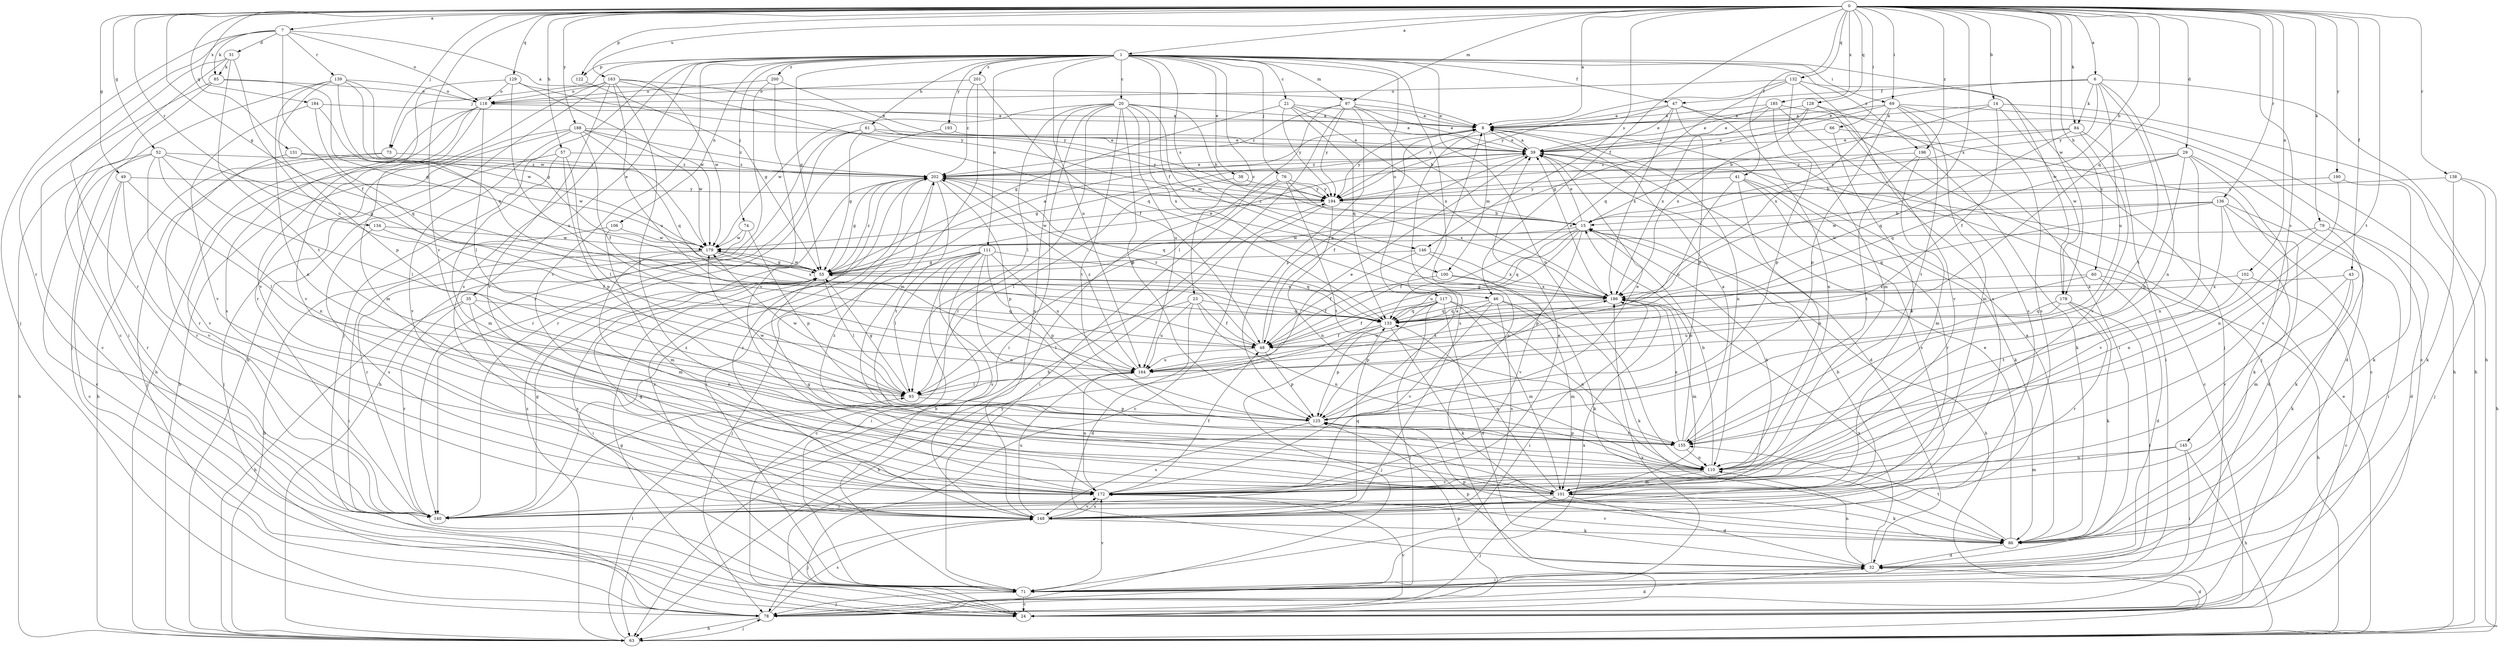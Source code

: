 strict digraph  {
0;
1;
6;
7;
8;
14;
15;
20;
21;
23;
24;
29;
31;
32;
35;
38;
39;
41;
43;
46;
47;
48;
49;
52;
55;
57;
60;
61;
63;
66;
69;
71;
73;
74;
76;
78;
79;
84;
85;
86;
93;
97;
100;
101;
102;
106;
110;
111;
117;
118;
122;
125;
128;
129;
131;
132;
133;
134;
136;
138;
139;
140;
145;
146;
148;
155;
163;
164;
172;
178;
179;
184;
185;
186;
188;
190;
193;
194;
196;
200;
201;
202;
0 -> 1  [label=a];
0 -> 6  [label=a];
0 -> 7  [label=a];
0 -> 8  [label=a];
0 -> 14  [label=b];
0 -> 15  [label=b];
0 -> 29  [label=d];
0 -> 41  [label=f];
0 -> 43  [label=f];
0 -> 46  [label=f];
0 -> 49  [label=g];
0 -> 52  [label=g];
0 -> 55  [label=g];
0 -> 57  [label=h];
0 -> 60  [label=h];
0 -> 66  [label=i];
0 -> 69  [label=i];
0 -> 73  [label=j];
0 -> 79  [label=k];
0 -> 84  [label=k];
0 -> 97  [label=m];
0 -> 102  [label=n];
0 -> 122  [label=p];
0 -> 128  [label=q];
0 -> 129  [label=q];
0 -> 131  [label=q];
0 -> 132  [label=q];
0 -> 133  [label=q];
0 -> 134  [label=r];
0 -> 136  [label=r];
0 -> 138  [label=r];
0 -> 145  [label=s];
0 -> 146  [label=s];
0 -> 155  [label=t];
0 -> 163  [label=u];
0 -> 172  [label=v];
0 -> 178  [label=w];
0 -> 184  [label=x];
0 -> 185  [label=x];
0 -> 186  [label=x];
0 -> 188  [label=y];
0 -> 190  [label=y];
0 -> 196  [label=z];
1 -> 20  [label=c];
1 -> 21  [label=c];
1 -> 23  [label=c];
1 -> 24  [label=c];
1 -> 35  [label=e];
1 -> 38  [label=e];
1 -> 46  [label=f];
1 -> 47  [label=f];
1 -> 55  [label=g];
1 -> 61  [label=h];
1 -> 69  [label=i];
1 -> 73  [label=j];
1 -> 74  [label=j];
1 -> 76  [label=j];
1 -> 78  [label=j];
1 -> 97  [label=m];
1 -> 106  [label=n];
1 -> 110  [label=n];
1 -> 111  [label=o];
1 -> 117  [label=o];
1 -> 122  [label=p];
1 -> 146  [label=s];
1 -> 148  [label=s];
1 -> 164  [label=u];
1 -> 172  [label=v];
1 -> 178  [label=w];
1 -> 193  [label=y];
1 -> 196  [label=z];
1 -> 200  [label=z];
1 -> 201  [label=z];
6 -> 39  [label=e];
6 -> 47  [label=f];
6 -> 63  [label=h];
6 -> 84  [label=k];
6 -> 110  [label=n];
6 -> 155  [label=t];
6 -> 164  [label=u];
6 -> 194  [label=y];
7 -> 8  [label=a];
7 -> 31  [label=d];
7 -> 48  [label=f];
7 -> 78  [label=j];
7 -> 85  [label=k];
7 -> 118  [label=o];
7 -> 139  [label=r];
7 -> 140  [label=r];
8 -> 39  [label=e];
8 -> 100  [label=m];
8 -> 110  [label=n];
8 -> 148  [label=s];
8 -> 194  [label=y];
14 -> 8  [label=a];
14 -> 15  [label=b];
14 -> 48  [label=f];
14 -> 63  [label=h];
14 -> 178  [label=w];
15 -> 39  [label=e];
15 -> 48  [label=f];
15 -> 63  [label=h];
15 -> 125  [label=p];
15 -> 133  [label=q];
15 -> 164  [label=u];
15 -> 179  [label=w];
15 -> 202  [label=z];
20 -> 8  [label=a];
20 -> 15  [label=b];
20 -> 71  [label=i];
20 -> 93  [label=l];
20 -> 100  [label=m];
20 -> 125  [label=p];
20 -> 140  [label=r];
20 -> 148  [label=s];
20 -> 155  [label=t];
20 -> 164  [label=u];
20 -> 179  [label=w];
20 -> 186  [label=x];
21 -> 8  [label=a];
21 -> 39  [label=e];
21 -> 55  [label=g];
21 -> 133  [label=q];
21 -> 186  [label=x];
21 -> 194  [label=y];
23 -> 32  [label=d];
23 -> 48  [label=f];
23 -> 93  [label=l];
23 -> 110  [label=n];
23 -> 133  [label=q];
23 -> 164  [label=u];
24 -> 32  [label=d];
24 -> 55  [label=g];
24 -> 125  [label=p];
24 -> 172  [label=v];
24 -> 194  [label=y];
29 -> 15  [label=b];
29 -> 32  [label=d];
29 -> 110  [label=n];
29 -> 125  [label=p];
29 -> 133  [label=q];
29 -> 172  [label=v];
29 -> 202  [label=z];
31 -> 24  [label=c];
31 -> 85  [label=k];
31 -> 140  [label=r];
31 -> 155  [label=t];
31 -> 164  [label=u];
32 -> 71  [label=i];
32 -> 110  [label=n];
32 -> 125  [label=p];
32 -> 186  [label=x];
35 -> 63  [label=h];
35 -> 110  [label=n];
35 -> 133  [label=q];
35 -> 140  [label=r];
35 -> 148  [label=s];
38 -> 93  [label=l];
38 -> 194  [label=y];
39 -> 8  [label=a];
39 -> 24  [label=c];
39 -> 32  [label=d];
39 -> 48  [label=f];
39 -> 55  [label=g];
39 -> 202  [label=z];
41 -> 86  [label=k];
41 -> 110  [label=n];
41 -> 140  [label=r];
41 -> 148  [label=s];
41 -> 164  [label=u];
41 -> 194  [label=y];
43 -> 86  [label=k];
43 -> 101  [label=m];
43 -> 172  [label=v];
43 -> 186  [label=x];
46 -> 86  [label=k];
46 -> 101  [label=m];
46 -> 133  [label=q];
46 -> 148  [label=s];
46 -> 164  [label=u];
46 -> 172  [label=v];
47 -> 8  [label=a];
47 -> 39  [label=e];
47 -> 78  [label=j];
47 -> 110  [label=n];
47 -> 125  [label=p];
47 -> 186  [label=x];
47 -> 194  [label=y];
48 -> 8  [label=a];
48 -> 125  [label=p];
48 -> 164  [label=u];
48 -> 202  [label=z];
49 -> 24  [label=c];
49 -> 93  [label=l];
49 -> 140  [label=r];
49 -> 172  [label=v];
49 -> 194  [label=y];
52 -> 24  [label=c];
52 -> 55  [label=g];
52 -> 63  [label=h];
52 -> 93  [label=l];
52 -> 110  [label=n];
52 -> 172  [label=v];
52 -> 202  [label=z];
55 -> 8  [label=a];
55 -> 39  [label=e];
55 -> 71  [label=i];
55 -> 93  [label=l];
55 -> 179  [label=w];
55 -> 186  [label=x];
55 -> 202  [label=z];
57 -> 78  [label=j];
57 -> 93  [label=l];
57 -> 101  [label=m];
57 -> 125  [label=p];
57 -> 202  [label=z];
60 -> 32  [label=d];
60 -> 48  [label=f];
60 -> 63  [label=h];
60 -> 186  [label=x];
61 -> 39  [label=e];
61 -> 55  [label=g];
61 -> 63  [label=h];
61 -> 140  [label=r];
61 -> 194  [label=y];
63 -> 39  [label=e];
63 -> 78  [label=j];
63 -> 93  [label=l];
63 -> 202  [label=z];
66 -> 24  [label=c];
66 -> 39  [label=e];
66 -> 172  [label=v];
69 -> 8  [label=a];
69 -> 55  [label=g];
69 -> 63  [label=h];
69 -> 101  [label=m];
69 -> 125  [label=p];
69 -> 148  [label=s];
69 -> 155  [label=t];
69 -> 186  [label=x];
71 -> 24  [label=c];
71 -> 78  [label=j];
71 -> 172  [label=v];
71 -> 186  [label=x];
71 -> 202  [label=z];
73 -> 63  [label=h];
73 -> 78  [label=j];
73 -> 202  [label=z];
74 -> 125  [label=p];
74 -> 140  [label=r];
74 -> 179  [label=w];
76 -> 63  [label=h];
76 -> 71  [label=i];
76 -> 155  [label=t];
76 -> 186  [label=x];
76 -> 194  [label=y];
78 -> 32  [label=d];
78 -> 63  [label=h];
78 -> 148  [label=s];
78 -> 186  [label=x];
79 -> 32  [label=d];
79 -> 86  [label=k];
79 -> 110  [label=n];
79 -> 179  [label=w];
84 -> 39  [label=e];
84 -> 71  [label=i];
84 -> 133  [label=q];
84 -> 172  [label=v];
84 -> 194  [label=y];
85 -> 24  [label=c];
85 -> 55  [label=g];
85 -> 71  [label=i];
85 -> 118  [label=o];
86 -> 8  [label=a];
86 -> 32  [label=d];
86 -> 39  [label=e];
86 -> 125  [label=p];
86 -> 155  [label=t];
86 -> 172  [label=v];
93 -> 39  [label=e];
93 -> 55  [label=g];
93 -> 125  [label=p];
93 -> 179  [label=w];
97 -> 8  [label=a];
97 -> 15  [label=b];
97 -> 39  [label=e];
97 -> 63  [label=h];
97 -> 93  [label=l];
97 -> 125  [label=p];
97 -> 194  [label=y];
97 -> 202  [label=z];
100 -> 48  [label=f];
100 -> 86  [label=k];
100 -> 186  [label=x];
101 -> 15  [label=b];
101 -> 32  [label=d];
101 -> 55  [label=g];
101 -> 78  [label=j];
101 -> 86  [label=k];
101 -> 133  [label=q];
101 -> 140  [label=r];
101 -> 202  [label=z];
102 -> 24  [label=c];
102 -> 155  [label=t];
102 -> 186  [label=x];
106 -> 63  [label=h];
106 -> 101  [label=m];
106 -> 179  [label=w];
110 -> 15  [label=b];
110 -> 101  [label=m];
110 -> 172  [label=v];
111 -> 24  [label=c];
111 -> 55  [label=g];
111 -> 71  [label=i];
111 -> 78  [label=j];
111 -> 93  [label=l];
111 -> 110  [label=n];
111 -> 125  [label=p];
111 -> 133  [label=q];
111 -> 148  [label=s];
111 -> 164  [label=u];
117 -> 32  [label=d];
117 -> 48  [label=f];
117 -> 63  [label=h];
117 -> 78  [label=j];
117 -> 101  [label=m];
117 -> 110  [label=n];
117 -> 125  [label=p];
117 -> 133  [label=q];
118 -> 8  [label=a];
118 -> 63  [label=h];
118 -> 93  [label=l];
118 -> 101  [label=m];
118 -> 148  [label=s];
118 -> 172  [label=v];
122 -> 55  [label=g];
125 -> 39  [label=e];
125 -> 148  [label=s];
125 -> 155  [label=t];
125 -> 179  [label=w];
128 -> 8  [label=a];
128 -> 39  [label=e];
128 -> 71  [label=i];
128 -> 172  [label=v];
128 -> 186  [label=x];
129 -> 118  [label=o];
129 -> 164  [label=u];
129 -> 172  [label=v];
129 -> 179  [label=w];
129 -> 194  [label=y];
131 -> 140  [label=r];
131 -> 179  [label=w];
131 -> 202  [label=z];
132 -> 78  [label=j];
132 -> 101  [label=m];
132 -> 118  [label=o];
132 -> 133  [label=q];
132 -> 148  [label=s];
132 -> 194  [label=y];
133 -> 48  [label=f];
133 -> 78  [label=j];
133 -> 86  [label=k];
133 -> 125  [label=p];
134 -> 48  [label=f];
134 -> 148  [label=s];
134 -> 179  [label=w];
136 -> 15  [label=b];
136 -> 32  [label=d];
136 -> 71  [label=i];
136 -> 86  [label=k];
136 -> 133  [label=q];
136 -> 172  [label=v];
136 -> 179  [label=w];
138 -> 63  [label=h];
138 -> 78  [label=j];
138 -> 86  [label=k];
138 -> 194  [label=y];
139 -> 55  [label=g];
139 -> 78  [label=j];
139 -> 110  [label=n];
139 -> 118  [label=o];
139 -> 125  [label=p];
139 -> 133  [label=q];
139 -> 179  [label=w];
140 -> 15  [label=b];
140 -> 39  [label=e];
140 -> 55  [label=g];
140 -> 202  [label=z];
145 -> 63  [label=h];
145 -> 71  [label=i];
145 -> 101  [label=m];
145 -> 110  [label=n];
146 -> 48  [label=f];
146 -> 55  [label=g];
146 -> 172  [label=v];
146 -> 186  [label=x];
148 -> 55  [label=g];
148 -> 78  [label=j];
148 -> 86  [label=k];
148 -> 133  [label=q];
148 -> 164  [label=u];
148 -> 172  [label=v];
148 -> 202  [label=z];
155 -> 8  [label=a];
155 -> 15  [label=b];
155 -> 110  [label=n];
155 -> 125  [label=p];
155 -> 186  [label=x];
163 -> 63  [label=h];
163 -> 118  [label=o];
163 -> 133  [label=q];
163 -> 140  [label=r];
163 -> 155  [label=t];
163 -> 164  [label=u];
163 -> 172  [label=v];
163 -> 179  [label=w];
163 -> 194  [label=y];
164 -> 93  [label=l];
164 -> 186  [label=x];
164 -> 202  [label=z];
172 -> 8  [label=a];
172 -> 48  [label=f];
172 -> 148  [label=s];
172 -> 164  [label=u];
178 -> 71  [label=i];
178 -> 86  [label=k];
178 -> 133  [label=q];
178 -> 140  [label=r];
178 -> 164  [label=u];
179 -> 55  [label=g];
179 -> 71  [label=i];
179 -> 101  [label=m];
179 -> 186  [label=x];
184 -> 8  [label=a];
184 -> 133  [label=q];
184 -> 172  [label=v];
184 -> 179  [label=w];
185 -> 8  [label=a];
185 -> 24  [label=c];
185 -> 39  [label=e];
185 -> 125  [label=p];
185 -> 148  [label=s];
185 -> 186  [label=x];
186 -> 39  [label=e];
186 -> 55  [label=g];
186 -> 71  [label=i];
186 -> 101  [label=m];
186 -> 133  [label=q];
188 -> 39  [label=e];
188 -> 48  [label=f];
188 -> 63  [label=h];
188 -> 133  [label=q];
188 -> 140  [label=r];
188 -> 172  [label=v];
188 -> 179  [label=w];
188 -> 202  [label=z];
190 -> 86  [label=k];
190 -> 110  [label=n];
190 -> 194  [label=y];
193 -> 39  [label=e];
193 -> 140  [label=r];
194 -> 15  [label=b];
194 -> 24  [label=c];
194 -> 110  [label=n];
194 -> 179  [label=w];
196 -> 86  [label=k];
196 -> 101  [label=m];
196 -> 155  [label=t];
196 -> 202  [label=z];
200 -> 39  [label=e];
200 -> 118  [label=o];
200 -> 140  [label=r];
200 -> 172  [label=v];
201 -> 48  [label=f];
201 -> 101  [label=m];
201 -> 118  [label=o];
201 -> 202  [label=z];
202 -> 39  [label=e];
202 -> 55  [label=g];
202 -> 71  [label=i];
202 -> 125  [label=p];
202 -> 133  [label=q];
202 -> 155  [label=t];
202 -> 194  [label=y];
}
